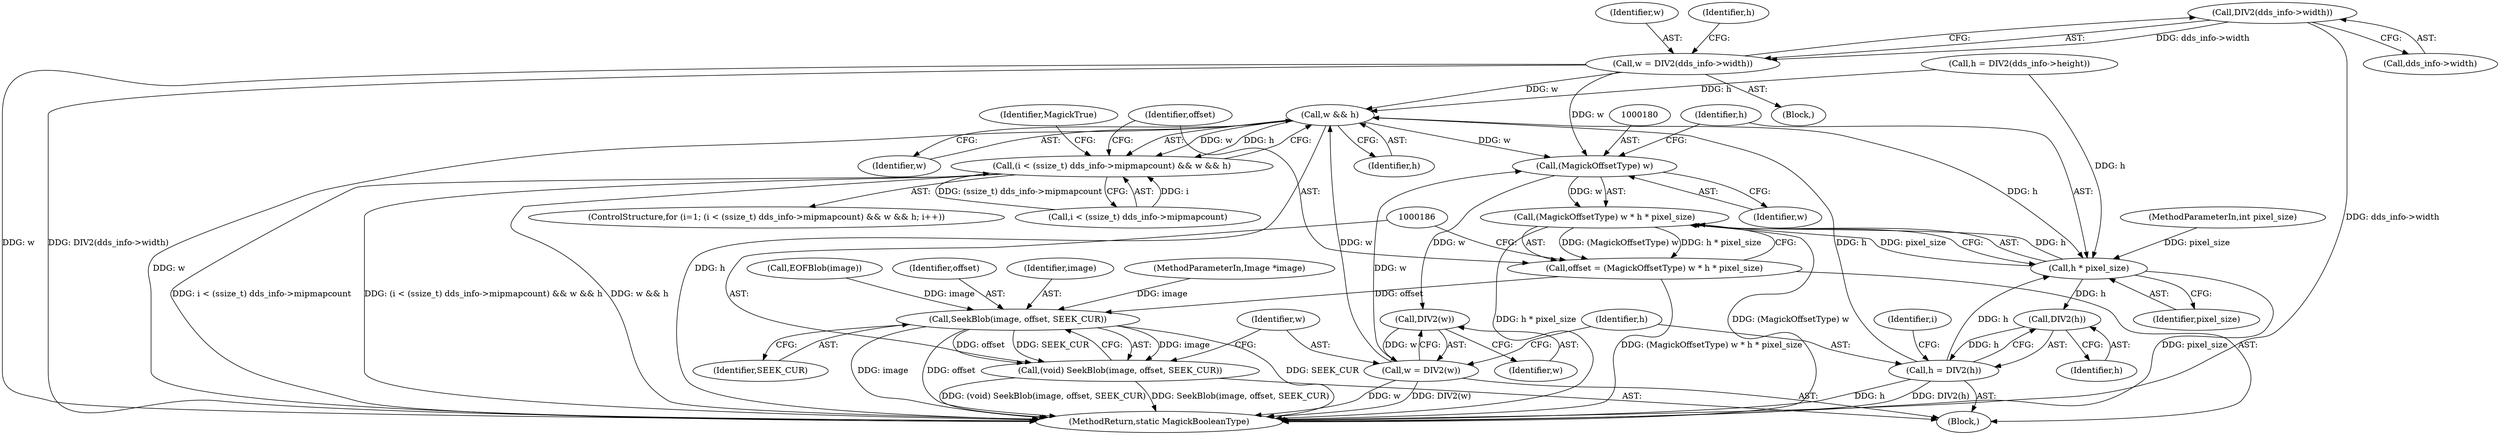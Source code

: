 digraph "0_ImageMagick_21eae25a8db5fdcd112dbcfcd9e5c37e32d32e2f_0@pointer" {
"1000148" [label="(Call,DIV2(dds_info->width))"];
"1000146" [label="(Call,w = DIV2(dds_info->width))"];
"1000170" [label="(Call,w && h)"];
"1000162" [label="(Call,(i < (ssize_t) dds_info->mipmapcount) && w && h)"];
"1000179" [label="(Call,(MagickOffsetType) w)"];
"1000178" [label="(Call,(MagickOffsetType) w * h * pixel_size)"];
"1000176" [label="(Call,offset = (MagickOffsetType) w * h * pixel_size)"];
"1000187" [label="(Call,SeekBlob(image, offset, SEEK_CUR))"];
"1000185" [label="(Call,(void) SeekBlob(image, offset, SEEK_CUR))"];
"1000193" [label="(Call,DIV2(w))"];
"1000191" [label="(Call,w = DIV2(w))"];
"1000182" [label="(Call,h * pixel_size)"];
"1000197" [label="(Call,DIV2(h))"];
"1000195" [label="(Call,h = DIV2(h))"];
"1000147" [label="(Identifier,w)"];
"1000183" [label="(Identifier,h)"];
"1000174" [label="(Identifier,i)"];
"1000193" [label="(Call,DIV2(w))"];
"1000197" [label="(Call,DIV2(h))"];
"1000103" [label="(MethodParameterIn,Image *image)"];
"1000176" [label="(Call,offset = (MagickOffsetType) w * h * pixel_size)"];
"1000178" [label="(Call,(MagickOffsetType) w * h * pixel_size)"];
"1000190" [label="(Identifier,SEEK_CUR)"];
"1000191" [label="(Call,w = DIV2(w))"];
"1000105" [label="(MethodParameterIn,int pixel_size)"];
"1000130" [label="(Block,)"];
"1000158" [label="(ControlStructure,for (i=1; (i < (ssize_t) dds_info->mipmapcount) && w && h; i++))"];
"1000149" [label="(Call,dds_info->width)"];
"1000133" [label="(Call,EOFBlob(image))"];
"1000175" [label="(Block,)"];
"1000148" [label="(Call,DIV2(dds_info->width))"];
"1000192" [label="(Identifier,w)"];
"1000162" [label="(Call,(i < (ssize_t) dds_info->mipmapcount) && w && h)"];
"1000185" [label="(Call,(void) SeekBlob(image, offset, SEEK_CUR))"];
"1000172" [label="(Identifier,h)"];
"1000194" [label="(Identifier,w)"];
"1000152" [label="(Call,h = DIV2(dds_info->height))"];
"1000189" [label="(Identifier,offset)"];
"1000198" [label="(Identifier,h)"];
"1000153" [label="(Identifier,h)"];
"1000201" [label="(MethodReturn,static MagickBooleanType)"];
"1000184" [label="(Identifier,pixel_size)"];
"1000200" [label="(Identifier,MagickTrue)"];
"1000179" [label="(Call,(MagickOffsetType) w)"];
"1000146" [label="(Call,w = DIV2(dds_info->width))"];
"1000163" [label="(Call,i < (ssize_t) dds_info->mipmapcount)"];
"1000170" [label="(Call,w && h)"];
"1000195" [label="(Call,h = DIV2(h))"];
"1000177" [label="(Identifier,offset)"];
"1000182" [label="(Call,h * pixel_size)"];
"1000188" [label="(Identifier,image)"];
"1000181" [label="(Identifier,w)"];
"1000187" [label="(Call,SeekBlob(image, offset, SEEK_CUR))"];
"1000171" [label="(Identifier,w)"];
"1000196" [label="(Identifier,h)"];
"1000148" -> "1000146"  [label="AST: "];
"1000148" -> "1000149"  [label="CFG: "];
"1000149" -> "1000148"  [label="AST: "];
"1000146" -> "1000148"  [label="CFG: "];
"1000148" -> "1000201"  [label="DDG: dds_info->width"];
"1000148" -> "1000146"  [label="DDG: dds_info->width"];
"1000146" -> "1000130"  [label="AST: "];
"1000147" -> "1000146"  [label="AST: "];
"1000153" -> "1000146"  [label="CFG: "];
"1000146" -> "1000201"  [label="DDG: DIV2(dds_info->width)"];
"1000146" -> "1000201"  [label="DDG: w"];
"1000146" -> "1000170"  [label="DDG: w"];
"1000146" -> "1000179"  [label="DDG: w"];
"1000170" -> "1000162"  [label="AST: "];
"1000170" -> "1000171"  [label="CFG: "];
"1000170" -> "1000172"  [label="CFG: "];
"1000171" -> "1000170"  [label="AST: "];
"1000172" -> "1000170"  [label="AST: "];
"1000162" -> "1000170"  [label="CFG: "];
"1000170" -> "1000201"  [label="DDG: w"];
"1000170" -> "1000201"  [label="DDG: h"];
"1000170" -> "1000162"  [label="DDG: w"];
"1000170" -> "1000162"  [label="DDG: h"];
"1000191" -> "1000170"  [label="DDG: w"];
"1000152" -> "1000170"  [label="DDG: h"];
"1000195" -> "1000170"  [label="DDG: h"];
"1000170" -> "1000179"  [label="DDG: w"];
"1000170" -> "1000182"  [label="DDG: h"];
"1000162" -> "1000158"  [label="AST: "];
"1000162" -> "1000163"  [label="CFG: "];
"1000163" -> "1000162"  [label="AST: "];
"1000177" -> "1000162"  [label="CFG: "];
"1000200" -> "1000162"  [label="CFG: "];
"1000162" -> "1000201"  [label="DDG: w && h"];
"1000162" -> "1000201"  [label="DDG: i < (ssize_t) dds_info->mipmapcount"];
"1000162" -> "1000201"  [label="DDG: (i < (ssize_t) dds_info->mipmapcount) && w && h"];
"1000163" -> "1000162"  [label="DDG: i"];
"1000163" -> "1000162"  [label="DDG: (ssize_t) dds_info->mipmapcount"];
"1000179" -> "1000178"  [label="AST: "];
"1000179" -> "1000181"  [label="CFG: "];
"1000180" -> "1000179"  [label="AST: "];
"1000181" -> "1000179"  [label="AST: "];
"1000183" -> "1000179"  [label="CFG: "];
"1000179" -> "1000178"  [label="DDG: w"];
"1000191" -> "1000179"  [label="DDG: w"];
"1000179" -> "1000193"  [label="DDG: w"];
"1000178" -> "1000176"  [label="AST: "];
"1000178" -> "1000182"  [label="CFG: "];
"1000182" -> "1000178"  [label="AST: "];
"1000176" -> "1000178"  [label="CFG: "];
"1000178" -> "1000201"  [label="DDG: h * pixel_size"];
"1000178" -> "1000201"  [label="DDG: (MagickOffsetType) w"];
"1000178" -> "1000176"  [label="DDG: (MagickOffsetType) w"];
"1000178" -> "1000176"  [label="DDG: h * pixel_size"];
"1000182" -> "1000178"  [label="DDG: h"];
"1000182" -> "1000178"  [label="DDG: pixel_size"];
"1000176" -> "1000175"  [label="AST: "];
"1000177" -> "1000176"  [label="AST: "];
"1000186" -> "1000176"  [label="CFG: "];
"1000176" -> "1000201"  [label="DDG: (MagickOffsetType) w * h * pixel_size"];
"1000176" -> "1000187"  [label="DDG: offset"];
"1000187" -> "1000185"  [label="AST: "];
"1000187" -> "1000190"  [label="CFG: "];
"1000188" -> "1000187"  [label="AST: "];
"1000189" -> "1000187"  [label="AST: "];
"1000190" -> "1000187"  [label="AST: "];
"1000185" -> "1000187"  [label="CFG: "];
"1000187" -> "1000201"  [label="DDG: SEEK_CUR"];
"1000187" -> "1000201"  [label="DDG: image"];
"1000187" -> "1000201"  [label="DDG: offset"];
"1000187" -> "1000185"  [label="DDG: image"];
"1000187" -> "1000185"  [label="DDG: offset"];
"1000187" -> "1000185"  [label="DDG: SEEK_CUR"];
"1000133" -> "1000187"  [label="DDG: image"];
"1000103" -> "1000187"  [label="DDG: image"];
"1000185" -> "1000175"  [label="AST: "];
"1000186" -> "1000185"  [label="AST: "];
"1000192" -> "1000185"  [label="CFG: "];
"1000185" -> "1000201"  [label="DDG: (void) SeekBlob(image, offset, SEEK_CUR)"];
"1000185" -> "1000201"  [label="DDG: SeekBlob(image, offset, SEEK_CUR)"];
"1000193" -> "1000191"  [label="AST: "];
"1000193" -> "1000194"  [label="CFG: "];
"1000194" -> "1000193"  [label="AST: "];
"1000191" -> "1000193"  [label="CFG: "];
"1000193" -> "1000191"  [label="DDG: w"];
"1000191" -> "1000175"  [label="AST: "];
"1000192" -> "1000191"  [label="AST: "];
"1000196" -> "1000191"  [label="CFG: "];
"1000191" -> "1000201"  [label="DDG: DIV2(w)"];
"1000191" -> "1000201"  [label="DDG: w"];
"1000182" -> "1000184"  [label="CFG: "];
"1000183" -> "1000182"  [label="AST: "];
"1000184" -> "1000182"  [label="AST: "];
"1000182" -> "1000201"  [label="DDG: pixel_size"];
"1000152" -> "1000182"  [label="DDG: h"];
"1000195" -> "1000182"  [label="DDG: h"];
"1000105" -> "1000182"  [label="DDG: pixel_size"];
"1000182" -> "1000197"  [label="DDG: h"];
"1000197" -> "1000195"  [label="AST: "];
"1000197" -> "1000198"  [label="CFG: "];
"1000198" -> "1000197"  [label="AST: "];
"1000195" -> "1000197"  [label="CFG: "];
"1000197" -> "1000195"  [label="DDG: h"];
"1000195" -> "1000175"  [label="AST: "];
"1000196" -> "1000195"  [label="AST: "];
"1000174" -> "1000195"  [label="CFG: "];
"1000195" -> "1000201"  [label="DDG: DIV2(h)"];
"1000195" -> "1000201"  [label="DDG: h"];
}
